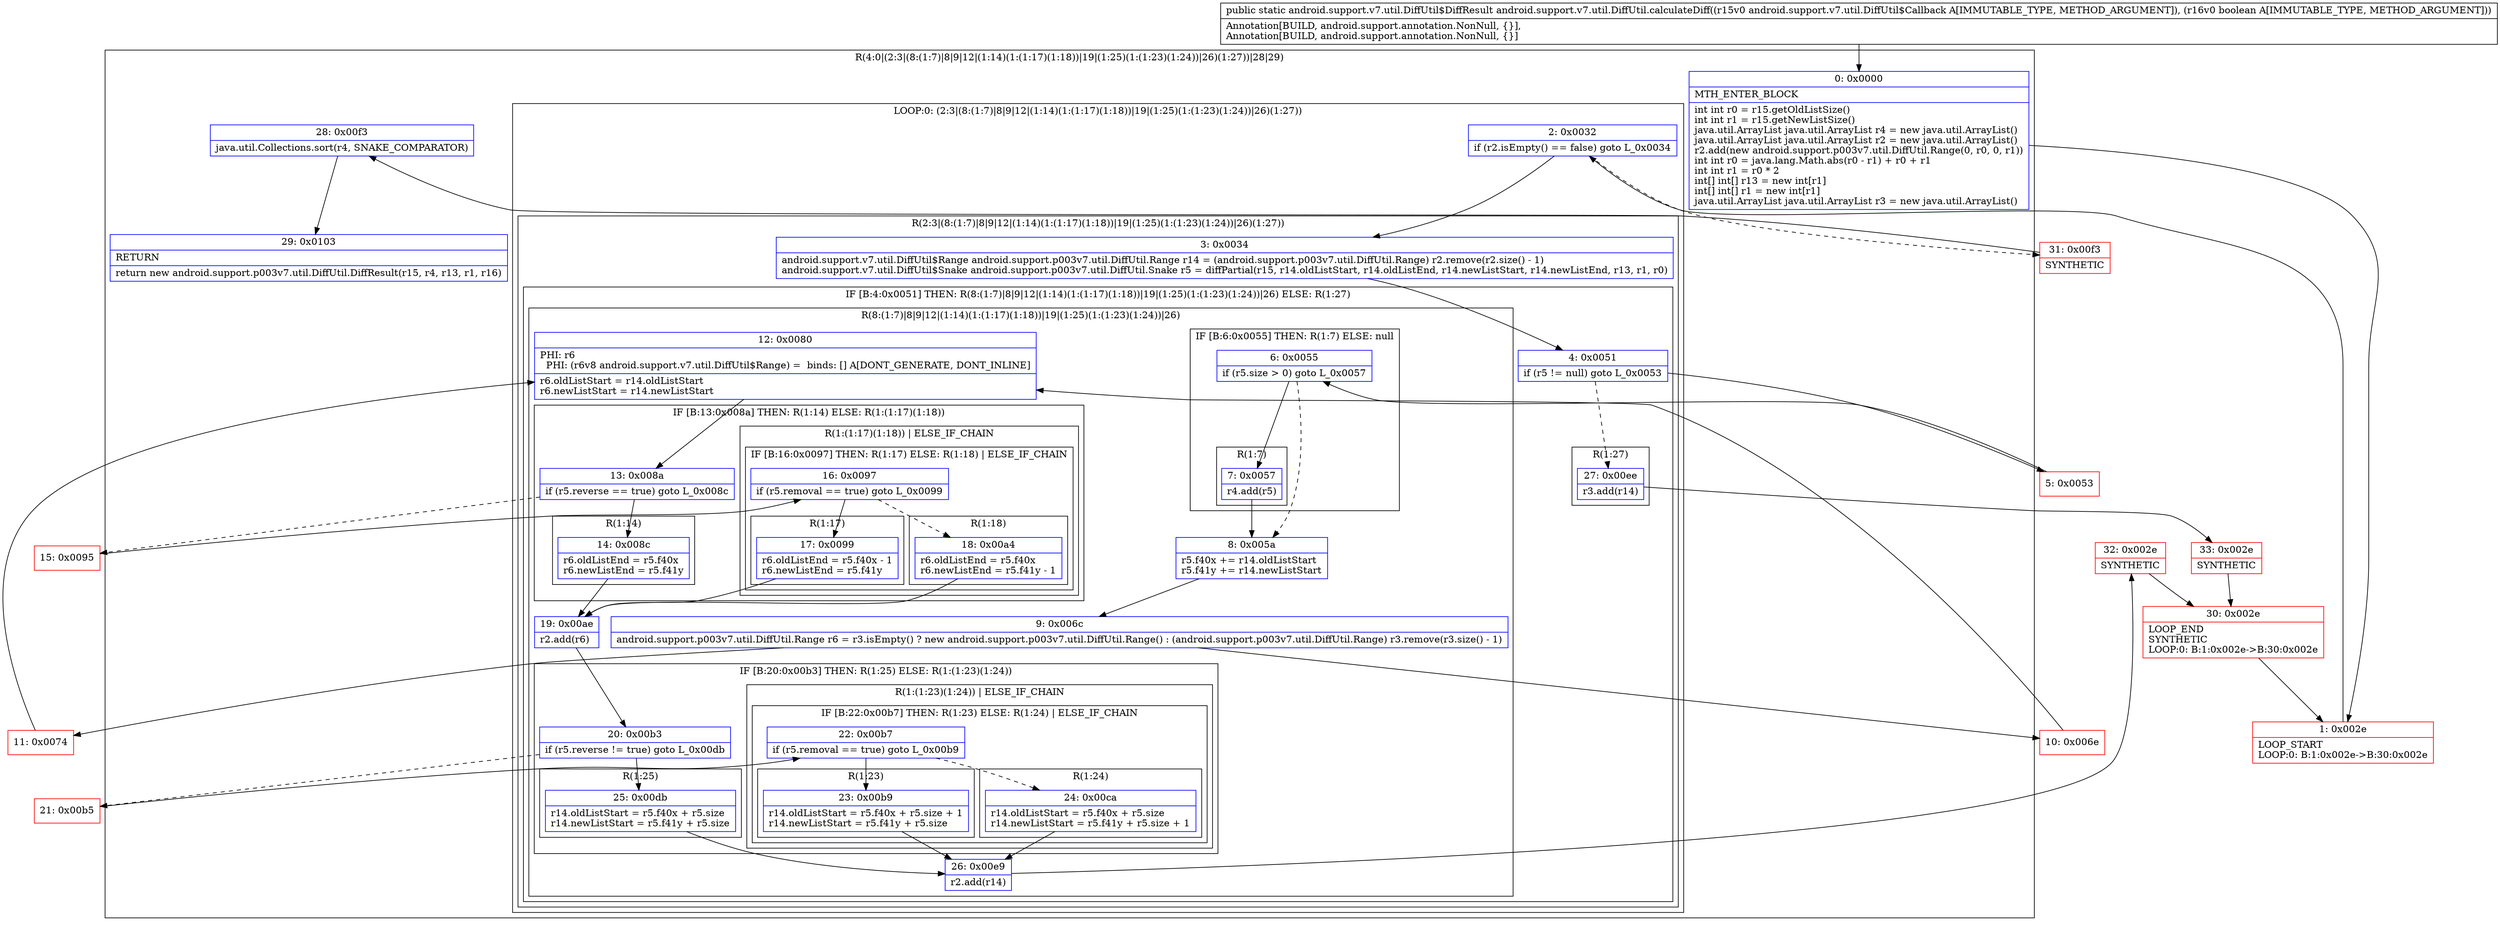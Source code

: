 digraph "CFG forandroid.support.v7.util.DiffUtil.calculateDiff(Landroid\/support\/v7\/util\/DiffUtil$Callback;Z)Landroid\/support\/v7\/util\/DiffUtil$DiffResult;" {
subgraph cluster_Region_574944397 {
label = "R(4:0|(2:3|(8:(1:7)|8|9|12|(1:14)(1:(1:17)(1:18))|19|(1:25)(1:(1:23)(1:24))|26)(1:27))|28|29)";
node [shape=record,color=blue];
Node_0 [shape=record,label="{0\:\ 0x0000|MTH_ENTER_BLOCK\l|int int r0 = r15.getOldListSize()\lint int r1 = r15.getNewListSize()\ljava.util.ArrayList java.util.ArrayList r4 = new java.util.ArrayList()\ljava.util.ArrayList java.util.ArrayList r2 = new java.util.ArrayList()\lr2.add(new android.support.p003v7.util.DiffUtil.Range(0, r0, 0, r1))\lint int r0 = java.lang.Math.abs(r0 \- r1) + r0 + r1\lint int r1 = r0 * 2\lint[] int[] r13 = new int[r1]\lint[] int[] r1 = new int[r1]\ljava.util.ArrayList java.util.ArrayList r3 = new java.util.ArrayList()\l}"];
subgraph cluster_LoopRegion_1614717762 {
label = "LOOP:0: (2:3|(8:(1:7)|8|9|12|(1:14)(1:(1:17)(1:18))|19|(1:25)(1:(1:23)(1:24))|26)(1:27))";
node [shape=record,color=blue];
Node_2 [shape=record,label="{2\:\ 0x0032|if (r2.isEmpty() == false) goto L_0x0034\l}"];
subgraph cluster_Region_6785915 {
label = "R(2:3|(8:(1:7)|8|9|12|(1:14)(1:(1:17)(1:18))|19|(1:25)(1:(1:23)(1:24))|26)(1:27))";
node [shape=record,color=blue];
Node_3 [shape=record,label="{3\:\ 0x0034|android.support.v7.util.DiffUtil$Range android.support.p003v7.util.DiffUtil.Range r14 = (android.support.p003v7.util.DiffUtil.Range) r2.remove(r2.size() \- 1)\landroid.support.v7.util.DiffUtil$Snake android.support.p003v7.util.DiffUtil.Snake r5 = diffPartial(r15, r14.oldListStart, r14.oldListEnd, r14.newListStart, r14.newListEnd, r13, r1, r0)\l}"];
subgraph cluster_IfRegion_1940755538 {
label = "IF [B:4:0x0051] THEN: R(8:(1:7)|8|9|12|(1:14)(1:(1:17)(1:18))|19|(1:25)(1:(1:23)(1:24))|26) ELSE: R(1:27)";
node [shape=record,color=blue];
Node_4 [shape=record,label="{4\:\ 0x0051|if (r5 != null) goto L_0x0053\l}"];
subgraph cluster_Region_84080486 {
label = "R(8:(1:7)|8|9|12|(1:14)(1:(1:17)(1:18))|19|(1:25)(1:(1:23)(1:24))|26)";
node [shape=record,color=blue];
subgraph cluster_IfRegion_372255349 {
label = "IF [B:6:0x0055] THEN: R(1:7) ELSE: null";
node [shape=record,color=blue];
Node_6 [shape=record,label="{6\:\ 0x0055|if (r5.size \> 0) goto L_0x0057\l}"];
subgraph cluster_Region_2107217000 {
label = "R(1:7)";
node [shape=record,color=blue];
Node_7 [shape=record,label="{7\:\ 0x0057|r4.add(r5)\l}"];
}
}
Node_8 [shape=record,label="{8\:\ 0x005a|r5.f40x += r14.oldListStart\lr5.f41y += r14.newListStart\l}"];
Node_9 [shape=record,label="{9\:\ 0x006c|android.support.p003v7.util.DiffUtil.Range r6 = r3.isEmpty() ? new android.support.p003v7.util.DiffUtil.Range() : (android.support.p003v7.util.DiffUtil.Range) r3.remove(r3.size() \- 1)\l}"];
Node_12 [shape=record,label="{12\:\ 0x0080|PHI: r6 \l  PHI: (r6v8 android.support.v7.util.DiffUtil$Range) =  binds: [] A[DONT_GENERATE, DONT_INLINE]\l|r6.oldListStart = r14.oldListStart\lr6.newListStart = r14.newListStart\l}"];
subgraph cluster_IfRegion_1279935469 {
label = "IF [B:13:0x008a] THEN: R(1:14) ELSE: R(1:(1:17)(1:18))";
node [shape=record,color=blue];
Node_13 [shape=record,label="{13\:\ 0x008a|if (r5.reverse == true) goto L_0x008c\l}"];
subgraph cluster_Region_1606041441 {
label = "R(1:14)";
node [shape=record,color=blue];
Node_14 [shape=record,label="{14\:\ 0x008c|r6.oldListEnd = r5.f40x\lr6.newListEnd = r5.f41y\l}"];
}
subgraph cluster_Region_711495662 {
label = "R(1:(1:17)(1:18)) | ELSE_IF_CHAIN\l";
node [shape=record,color=blue];
subgraph cluster_IfRegion_1084895168 {
label = "IF [B:16:0x0097] THEN: R(1:17) ELSE: R(1:18) | ELSE_IF_CHAIN\l";
node [shape=record,color=blue];
Node_16 [shape=record,label="{16\:\ 0x0097|if (r5.removal == true) goto L_0x0099\l}"];
subgraph cluster_Region_1465832994 {
label = "R(1:17)";
node [shape=record,color=blue];
Node_17 [shape=record,label="{17\:\ 0x0099|r6.oldListEnd = r5.f40x \- 1\lr6.newListEnd = r5.f41y\l}"];
}
subgraph cluster_Region_1226154511 {
label = "R(1:18)";
node [shape=record,color=blue];
Node_18 [shape=record,label="{18\:\ 0x00a4|r6.oldListEnd = r5.f40x\lr6.newListEnd = r5.f41y \- 1\l}"];
}
}
}
}
Node_19 [shape=record,label="{19\:\ 0x00ae|r2.add(r6)\l}"];
subgraph cluster_IfRegion_1197137275 {
label = "IF [B:20:0x00b3] THEN: R(1:25) ELSE: R(1:(1:23)(1:24))";
node [shape=record,color=blue];
Node_20 [shape=record,label="{20\:\ 0x00b3|if (r5.reverse != true) goto L_0x00db\l}"];
subgraph cluster_Region_557357082 {
label = "R(1:25)";
node [shape=record,color=blue];
Node_25 [shape=record,label="{25\:\ 0x00db|r14.oldListStart = r5.f40x + r5.size\lr14.newListStart = r5.f41y + r5.size\l}"];
}
subgraph cluster_Region_357750244 {
label = "R(1:(1:23)(1:24)) | ELSE_IF_CHAIN\l";
node [shape=record,color=blue];
subgraph cluster_IfRegion_1444884095 {
label = "IF [B:22:0x00b7] THEN: R(1:23) ELSE: R(1:24) | ELSE_IF_CHAIN\l";
node [shape=record,color=blue];
Node_22 [shape=record,label="{22\:\ 0x00b7|if (r5.removal == true) goto L_0x00b9\l}"];
subgraph cluster_Region_490267413 {
label = "R(1:23)";
node [shape=record,color=blue];
Node_23 [shape=record,label="{23\:\ 0x00b9|r14.oldListStart = r5.f40x + r5.size + 1\lr14.newListStart = r5.f41y + r5.size\l}"];
}
subgraph cluster_Region_252939795 {
label = "R(1:24)";
node [shape=record,color=blue];
Node_24 [shape=record,label="{24\:\ 0x00ca|r14.oldListStart = r5.f40x + r5.size\lr14.newListStart = r5.f41y + r5.size + 1\l}"];
}
}
}
}
Node_26 [shape=record,label="{26\:\ 0x00e9|r2.add(r14)\l}"];
}
subgraph cluster_Region_881396090 {
label = "R(1:27)";
node [shape=record,color=blue];
Node_27 [shape=record,label="{27\:\ 0x00ee|r3.add(r14)\l}"];
}
}
}
}
Node_28 [shape=record,label="{28\:\ 0x00f3|java.util.Collections.sort(r4, SNAKE_COMPARATOR)\l}"];
Node_29 [shape=record,label="{29\:\ 0x0103|RETURN\l|return new android.support.p003v7.util.DiffUtil.DiffResult(r15, r4, r13, r1, r16)\l}"];
}
Node_1 [shape=record,color=red,label="{1\:\ 0x002e|LOOP_START\lLOOP:0: B:1:0x002e\-\>B:30:0x002e\l}"];
Node_5 [shape=record,color=red,label="{5\:\ 0x0053}"];
Node_10 [shape=record,color=red,label="{10\:\ 0x006e}"];
Node_11 [shape=record,color=red,label="{11\:\ 0x0074}"];
Node_15 [shape=record,color=red,label="{15\:\ 0x0095}"];
Node_21 [shape=record,color=red,label="{21\:\ 0x00b5}"];
Node_30 [shape=record,color=red,label="{30\:\ 0x002e|LOOP_END\lSYNTHETIC\lLOOP:0: B:1:0x002e\-\>B:30:0x002e\l}"];
Node_31 [shape=record,color=red,label="{31\:\ 0x00f3|SYNTHETIC\l}"];
Node_32 [shape=record,color=red,label="{32\:\ 0x002e|SYNTHETIC\l}"];
Node_33 [shape=record,color=red,label="{33\:\ 0x002e|SYNTHETIC\l}"];
MethodNode[shape=record,label="{public static android.support.v7.util.DiffUtil$DiffResult android.support.v7.util.DiffUtil.calculateDiff((r15v0 android.support.v7.util.DiffUtil$Callback A[IMMUTABLE_TYPE, METHOD_ARGUMENT]), (r16v0 boolean A[IMMUTABLE_TYPE, METHOD_ARGUMENT]))  | Annotation[BUILD, android.support.annotation.NonNull, \{\}], \lAnnotation[BUILD, android.support.annotation.NonNull, \{\}]\l}"];
MethodNode -> Node_0;
Node_0 -> Node_1;
Node_2 -> Node_3;
Node_2 -> Node_31[style=dashed];
Node_3 -> Node_4;
Node_4 -> Node_5;
Node_4 -> Node_27[style=dashed];
Node_6 -> Node_7;
Node_6 -> Node_8[style=dashed];
Node_7 -> Node_8;
Node_8 -> Node_9;
Node_9 -> Node_10;
Node_9 -> Node_11;
Node_12 -> Node_13;
Node_13 -> Node_14;
Node_13 -> Node_15[style=dashed];
Node_14 -> Node_19;
Node_16 -> Node_17;
Node_16 -> Node_18[style=dashed];
Node_17 -> Node_19;
Node_18 -> Node_19;
Node_19 -> Node_20;
Node_20 -> Node_21[style=dashed];
Node_20 -> Node_25;
Node_25 -> Node_26;
Node_22 -> Node_23;
Node_22 -> Node_24[style=dashed];
Node_23 -> Node_26;
Node_24 -> Node_26;
Node_26 -> Node_32;
Node_27 -> Node_33;
Node_28 -> Node_29;
Node_1 -> Node_2;
Node_5 -> Node_6;
Node_10 -> Node_12;
Node_11 -> Node_12;
Node_15 -> Node_16;
Node_21 -> Node_22;
Node_30 -> Node_1;
Node_31 -> Node_28;
Node_32 -> Node_30;
Node_33 -> Node_30;
}

